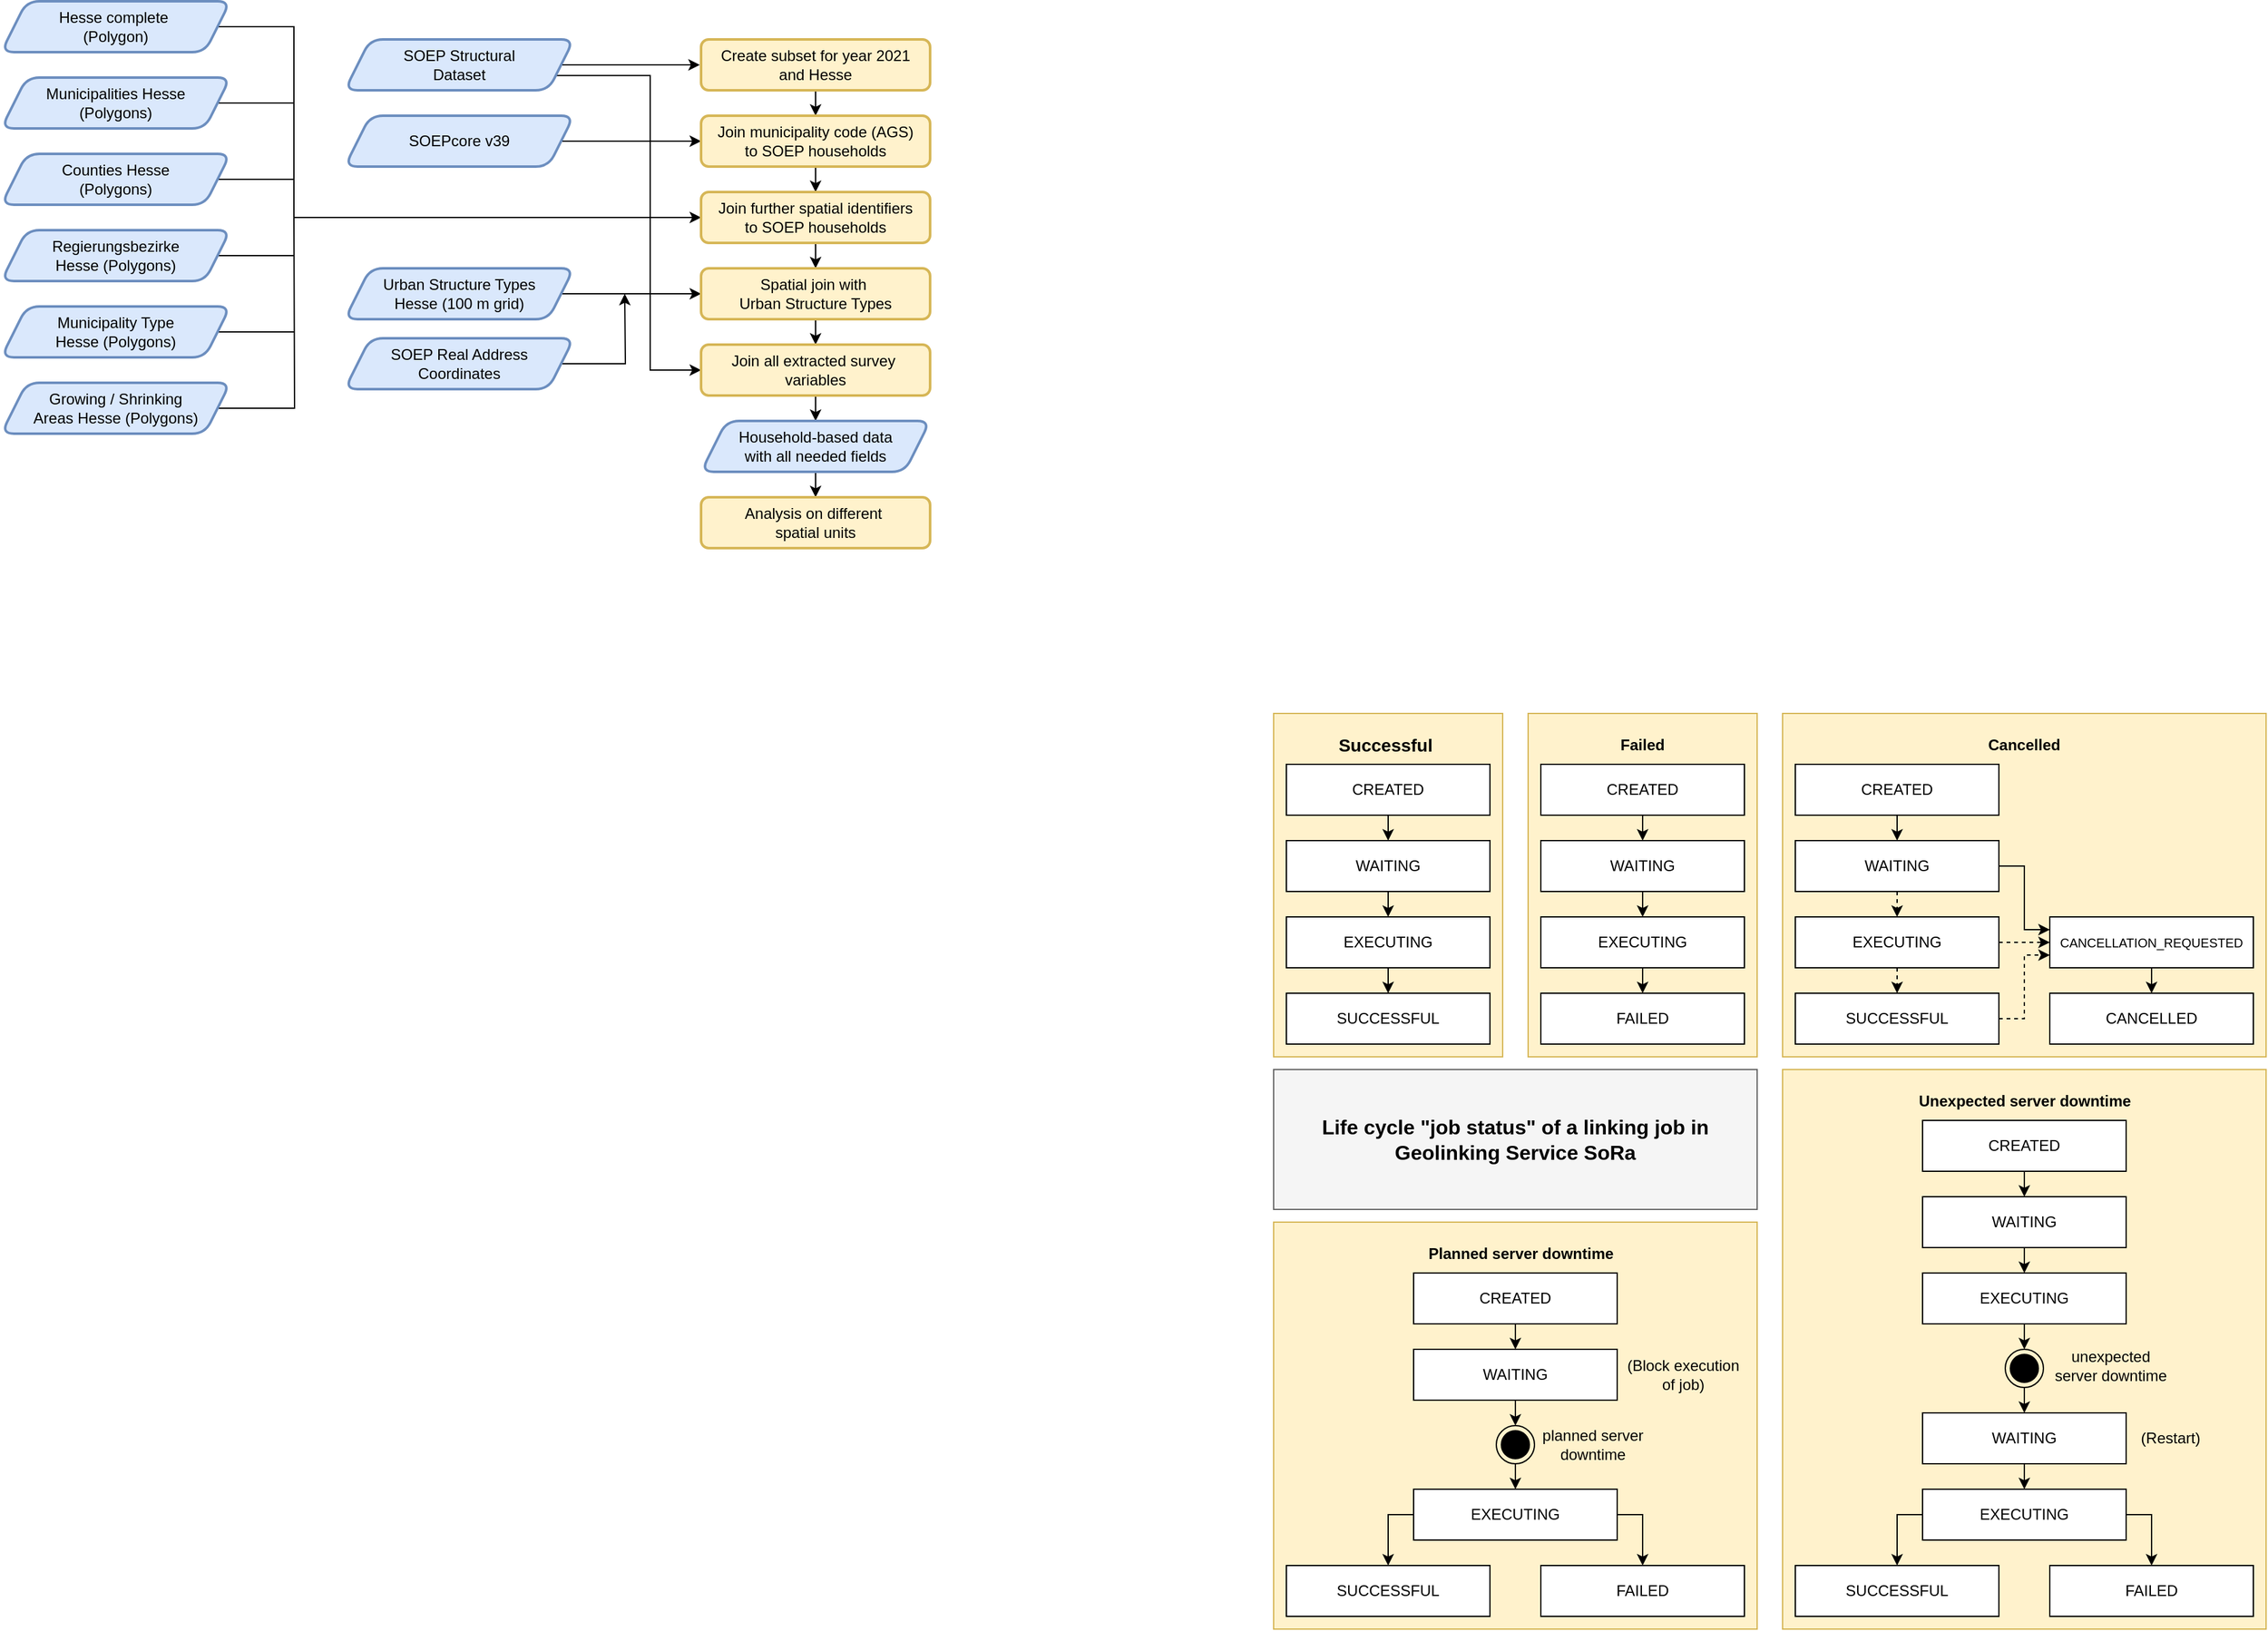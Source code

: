 <mxfile version="28.2.8">
  <diagram name="Seite-1" id="zS-QnQvDe2Hph_ruHdWV">
    <mxGraphModel dx="2477" dy="860" grid="1" gridSize="10" guides="1" tooltips="1" connect="1" arrows="1" fold="1" page="1" pageScale="1" pageWidth="827" pageHeight="1169" math="0" shadow="0">
      <root>
        <mxCell id="0" />
        <mxCell id="1" parent="0" />
        <mxCell id="bYGNK0m0bsK2GhtcvSeD-78" value="" style="whiteSpace=wrap;html=1;fillColor=#f5f5f5;strokeColor=#666666;fontColor=#333333;" parent="1" vertex="1">
          <mxGeometry x="530" y="990" width="380" height="110" as="geometry" />
        </mxCell>
        <mxCell id="bYGNK0m0bsK2GhtcvSeD-77" value="" style="whiteSpace=wrap;html=1;fillColor=#fff2cc;strokeColor=#d6b656;" parent="1" vertex="1">
          <mxGeometry x="930" y="990" width="380" height="440" as="geometry" />
        </mxCell>
        <mxCell id="bYGNK0m0bsK2GhtcvSeD-76" value="" style="whiteSpace=wrap;html=1;fillColor=#fff2cc;strokeColor=#d6b656;" parent="1" vertex="1">
          <mxGeometry x="530" y="1110" width="380" height="320" as="geometry" />
        </mxCell>
        <mxCell id="bYGNK0m0bsK2GhtcvSeD-75" value="" style="whiteSpace=wrap;html=1;fillColor=#fff2cc;strokeColor=#d6b656;" parent="1" vertex="1">
          <mxGeometry x="930" y="710" width="380" height="270" as="geometry" />
        </mxCell>
        <mxCell id="bYGNK0m0bsK2GhtcvSeD-74" value="" style="whiteSpace=wrap;html=1;fillColor=#fff2cc;strokeColor=#d6b656;" parent="1" vertex="1">
          <mxGeometry x="730" y="710" width="180" height="270" as="geometry" />
        </mxCell>
        <mxCell id="bYGNK0m0bsK2GhtcvSeD-73" value="" style="whiteSpace=wrap;html=1;fillColor=#fff2cc;strokeColor=#d6b656;" parent="1" vertex="1">
          <mxGeometry x="530" y="710" width="180" height="270" as="geometry" />
        </mxCell>
        <mxCell id="bYGNK0m0bsK2GhtcvSeD-1" value="CREATED" style="rounded=0;whiteSpace=wrap;html=1;" parent="1" vertex="1">
          <mxGeometry x="540" y="750" width="160" height="40" as="geometry" />
        </mxCell>
        <mxCell id="bYGNK0m0bsK2GhtcvSeD-2" value="WAITING" style="rounded=0;whiteSpace=wrap;html=1;" parent="1" vertex="1">
          <mxGeometry x="540" y="810" width="160" height="40" as="geometry" />
        </mxCell>
        <mxCell id="bYGNK0m0bsK2GhtcvSeD-3" value="EXECUTING" style="rounded=0;whiteSpace=wrap;html=1;" parent="1" vertex="1">
          <mxGeometry x="540" y="870" width="160" height="40" as="geometry" />
        </mxCell>
        <mxCell id="bYGNK0m0bsK2GhtcvSeD-4" value="SUCCESSFUL" style="rounded=0;whiteSpace=wrap;html=1;" parent="1" vertex="1">
          <mxGeometry x="540" y="930" width="160" height="40" as="geometry" />
        </mxCell>
        <mxCell id="bYGNK0m0bsK2GhtcvSeD-28" style="edgeStyle=orthogonalEdgeStyle;rounded=0;orthogonalLoop=1;jettySize=auto;html=1;exitX=0.5;exitY=1;exitDx=0;exitDy=0;entryX=0.5;entryY=0;entryDx=0;entryDy=0;" parent="1" source="bYGNK0m0bsK2GhtcvSeD-5" target="bYGNK0m0bsK2GhtcvSeD-6" edge="1">
          <mxGeometry relative="1" as="geometry" />
        </mxCell>
        <mxCell id="bYGNK0m0bsK2GhtcvSeD-5" value="CREATED" style="rounded=0;whiteSpace=wrap;html=1;" parent="1" vertex="1">
          <mxGeometry x="740" y="750" width="160" height="40" as="geometry" />
        </mxCell>
        <mxCell id="bYGNK0m0bsK2GhtcvSeD-29" style="edgeStyle=orthogonalEdgeStyle;rounded=0;orthogonalLoop=1;jettySize=auto;html=1;exitX=0.5;exitY=1;exitDx=0;exitDy=0;entryX=0.5;entryY=0;entryDx=0;entryDy=0;" parent="1" source="bYGNK0m0bsK2GhtcvSeD-6" target="bYGNK0m0bsK2GhtcvSeD-7" edge="1">
          <mxGeometry relative="1" as="geometry" />
        </mxCell>
        <mxCell id="bYGNK0m0bsK2GhtcvSeD-6" value="WAITING" style="rounded=0;whiteSpace=wrap;html=1;" parent="1" vertex="1">
          <mxGeometry x="740" y="810" width="160" height="40" as="geometry" />
        </mxCell>
        <mxCell id="bYGNK0m0bsK2GhtcvSeD-30" style="edgeStyle=orthogonalEdgeStyle;rounded=0;orthogonalLoop=1;jettySize=auto;html=1;exitX=0.5;exitY=1;exitDx=0;exitDy=0;entryX=0.5;entryY=0;entryDx=0;entryDy=0;" parent="1" source="bYGNK0m0bsK2GhtcvSeD-7" target="bYGNK0m0bsK2GhtcvSeD-8" edge="1">
          <mxGeometry relative="1" as="geometry" />
        </mxCell>
        <mxCell id="bYGNK0m0bsK2GhtcvSeD-7" value="EXECUTING" style="rounded=0;whiteSpace=wrap;html=1;" parent="1" vertex="1">
          <mxGeometry x="740" y="870" width="160" height="40" as="geometry" />
        </mxCell>
        <mxCell id="bYGNK0m0bsK2GhtcvSeD-8" value="FAILED" style="rounded=0;whiteSpace=wrap;html=1;" parent="1" vertex="1">
          <mxGeometry x="740" y="930" width="160" height="40" as="geometry" />
        </mxCell>
        <mxCell id="bYGNK0m0bsK2GhtcvSeD-9" value="" style="endArrow=classic;html=1;rounded=0;exitX=0.5;exitY=1;exitDx=0;exitDy=0;entryX=0.5;entryY=0;entryDx=0;entryDy=0;" parent="1" source="bYGNK0m0bsK2GhtcvSeD-1" target="bYGNK0m0bsK2GhtcvSeD-2" edge="1">
          <mxGeometry width="50" height="50" relative="1" as="geometry">
            <mxPoint x="920" y="920" as="sourcePoint" />
            <mxPoint x="970" y="870" as="targetPoint" />
          </mxGeometry>
        </mxCell>
        <mxCell id="bYGNK0m0bsK2GhtcvSeD-11" value="" style="endArrow=classic;html=1;rounded=0;exitX=0.5;exitY=1;exitDx=0;exitDy=0;entryX=0.5;entryY=0;entryDx=0;entryDy=0;" parent="1" source="bYGNK0m0bsK2GhtcvSeD-2" target="bYGNK0m0bsK2GhtcvSeD-3" edge="1">
          <mxGeometry width="50" height="50" relative="1" as="geometry">
            <mxPoint x="920" y="920" as="sourcePoint" />
            <mxPoint x="970" y="870" as="targetPoint" />
          </mxGeometry>
        </mxCell>
        <mxCell id="bYGNK0m0bsK2GhtcvSeD-12" value="" style="endArrow=classic;html=1;rounded=0;exitX=0.5;exitY=1;exitDx=0;exitDy=0;entryX=0.5;entryY=0;entryDx=0;entryDy=0;" parent="1" source="bYGNK0m0bsK2GhtcvSeD-3" target="bYGNK0m0bsK2GhtcvSeD-4" edge="1">
          <mxGeometry width="50" height="50" relative="1" as="geometry">
            <mxPoint x="920" y="920" as="sourcePoint" />
            <mxPoint x="970" y="870" as="targetPoint" />
          </mxGeometry>
        </mxCell>
        <mxCell id="bYGNK0m0bsK2GhtcvSeD-20" style="edgeStyle=orthogonalEdgeStyle;rounded=0;orthogonalLoop=1;jettySize=auto;html=1;exitX=0.5;exitY=1;exitDx=0;exitDy=0;entryX=0.5;entryY=0;entryDx=0;entryDy=0;" parent="1" source="bYGNK0m0bsK2GhtcvSeD-13" target="bYGNK0m0bsK2GhtcvSeD-14" edge="1">
          <mxGeometry relative="1" as="geometry" />
        </mxCell>
        <mxCell id="bYGNK0m0bsK2GhtcvSeD-13" value="CREATED" style="rounded=0;whiteSpace=wrap;html=1;" parent="1" vertex="1">
          <mxGeometry x="940" y="750" width="160" height="40" as="geometry" />
        </mxCell>
        <mxCell id="bYGNK0m0bsK2GhtcvSeD-21" style="edgeStyle=orthogonalEdgeStyle;rounded=0;orthogonalLoop=1;jettySize=auto;html=1;exitX=0.5;exitY=1;exitDx=0;exitDy=0;entryX=0.5;entryY=0;entryDx=0;entryDy=0;dashed=1;strokeColor=light-dark(#000000,#EDEDED);" parent="1" source="bYGNK0m0bsK2GhtcvSeD-14" target="bYGNK0m0bsK2GhtcvSeD-15" edge="1">
          <mxGeometry relative="1" as="geometry" />
        </mxCell>
        <mxCell id="bYGNK0m0bsK2GhtcvSeD-26" style="edgeStyle=orthogonalEdgeStyle;rounded=0;orthogonalLoop=1;jettySize=auto;html=1;exitX=1;exitY=0.5;exitDx=0;exitDy=0;entryX=0;entryY=0.25;entryDx=0;entryDy=0;" parent="1" source="bYGNK0m0bsK2GhtcvSeD-14" target="bYGNK0m0bsK2GhtcvSeD-18" edge="1">
          <mxGeometry relative="1" as="geometry" />
        </mxCell>
        <mxCell id="bYGNK0m0bsK2GhtcvSeD-14" value="WAITING" style="rounded=0;whiteSpace=wrap;html=1;" parent="1" vertex="1">
          <mxGeometry x="940" y="810" width="160" height="40" as="geometry" />
        </mxCell>
        <mxCell id="bYGNK0m0bsK2GhtcvSeD-22" style="edgeStyle=orthogonalEdgeStyle;rounded=0;orthogonalLoop=1;jettySize=auto;html=1;exitX=0.5;exitY=1;exitDx=0;exitDy=0;entryX=0.5;entryY=0;entryDx=0;entryDy=0;dashed=1;strokeColor=light-dark(#000000,#EDEDED);" parent="1" source="bYGNK0m0bsK2GhtcvSeD-15" target="bYGNK0m0bsK2GhtcvSeD-17" edge="1">
          <mxGeometry relative="1" as="geometry" />
        </mxCell>
        <mxCell id="bYGNK0m0bsK2GhtcvSeD-24" style="edgeStyle=orthogonalEdgeStyle;rounded=0;orthogonalLoop=1;jettySize=auto;html=1;exitX=1;exitY=0.5;exitDx=0;exitDy=0;entryX=0;entryY=0.5;entryDx=0;entryDy=0;strokeColor=light-dark(#000000,#EDEDED);dashed=1;" parent="1" source="bYGNK0m0bsK2GhtcvSeD-15" target="bYGNK0m0bsK2GhtcvSeD-18" edge="1">
          <mxGeometry relative="1" as="geometry" />
        </mxCell>
        <mxCell id="bYGNK0m0bsK2GhtcvSeD-15" value="EXECUTING" style="rounded=0;whiteSpace=wrap;html=1;strokeColor=light-dark(#000000,#EDEDED);fontColor=light-dark(#000000,#EDEDED);" parent="1" vertex="1">
          <mxGeometry x="940" y="870" width="160" height="40" as="geometry" />
        </mxCell>
        <mxCell id="bYGNK0m0bsK2GhtcvSeD-25" style="edgeStyle=orthogonalEdgeStyle;rounded=0;orthogonalLoop=1;jettySize=auto;html=1;exitX=1;exitY=0.5;exitDx=0;exitDy=0;entryX=0;entryY=0.75;entryDx=0;entryDy=0;strokeColor=light-dark(#000000,#EDEDED);dashed=1;" parent="1" source="bYGNK0m0bsK2GhtcvSeD-17" target="bYGNK0m0bsK2GhtcvSeD-18" edge="1">
          <mxGeometry relative="1" as="geometry" />
        </mxCell>
        <mxCell id="bYGNK0m0bsK2GhtcvSeD-17" value="SUCCESSFUL" style="rounded=0;whiteSpace=wrap;html=1;strokeColor=light-dark(#000000,#EDEDED);fontColor=light-dark(#000000,#EDEDED);" parent="1" vertex="1">
          <mxGeometry x="940" y="930" width="160" height="40" as="geometry" />
        </mxCell>
        <mxCell id="bYGNK0m0bsK2GhtcvSeD-27" style="edgeStyle=orthogonalEdgeStyle;rounded=0;orthogonalLoop=1;jettySize=auto;html=1;exitX=0.5;exitY=1;exitDx=0;exitDy=0;entryX=0.5;entryY=0;entryDx=0;entryDy=0;" parent="1" source="bYGNK0m0bsK2GhtcvSeD-18" target="bYGNK0m0bsK2GhtcvSeD-19" edge="1">
          <mxGeometry relative="1" as="geometry" />
        </mxCell>
        <mxCell id="bYGNK0m0bsK2GhtcvSeD-18" value="&lt;font style=&quot;font-size: 10px;&quot;&gt;CANCELLATION_REQUESTED&lt;/font&gt;" style="rounded=0;whiteSpace=wrap;html=1;" parent="1" vertex="1">
          <mxGeometry x="1140" y="870" width="160" height="40" as="geometry" />
        </mxCell>
        <mxCell id="bYGNK0m0bsK2GhtcvSeD-19" value="CANCELLED" style="rounded=0;whiteSpace=wrap;html=1;" parent="1" vertex="1">
          <mxGeometry x="1140" y="930" width="160" height="40" as="geometry" />
        </mxCell>
        <mxCell id="bYGNK0m0bsK2GhtcvSeD-31" value="&lt;font&gt;&lt;span&gt;Life cycle &quot;job status&quot; of a linking job in Geolinking Service SoRa&lt;/span&gt;&lt;/font&gt;" style="text;html=1;align=center;verticalAlign=middle;whiteSpace=wrap;rounded=0;fontSize=16;fontStyle=1" parent="1" vertex="1">
          <mxGeometry x="545" y="1030" width="350" height="30" as="geometry" />
        </mxCell>
        <mxCell id="bYGNK0m0bsK2GhtcvSeD-32" value="CREATED" style="rounded=0;whiteSpace=wrap;html=1;" parent="1" vertex="1">
          <mxGeometry x="640" y="1150" width="160" height="40" as="geometry" />
        </mxCell>
        <mxCell id="bYGNK0m0bsK2GhtcvSeD-48" style="edgeStyle=orthogonalEdgeStyle;rounded=0;orthogonalLoop=1;jettySize=auto;html=1;exitX=0.5;exitY=1;exitDx=0;exitDy=0;entryX=0.5;entryY=0;entryDx=0;entryDy=0;" parent="1" source="bYGNK0m0bsK2GhtcvSeD-33" target="bYGNK0m0bsK2GhtcvSeD-45" edge="1">
          <mxGeometry relative="1" as="geometry" />
        </mxCell>
        <mxCell id="bYGNK0m0bsK2GhtcvSeD-33" value="WAITING" style="rounded=0;whiteSpace=wrap;html=1;" parent="1" vertex="1">
          <mxGeometry x="640" y="1210" width="160" height="40" as="geometry" />
        </mxCell>
        <mxCell id="bYGNK0m0bsK2GhtcvSeD-40" style="edgeStyle=orthogonalEdgeStyle;rounded=0;orthogonalLoop=1;jettySize=auto;html=1;exitX=0;exitY=0.5;exitDx=0;exitDy=0;entryX=0.5;entryY=0;entryDx=0;entryDy=0;" parent="1" source="bYGNK0m0bsK2GhtcvSeD-34" target="bYGNK0m0bsK2GhtcvSeD-35" edge="1">
          <mxGeometry relative="1" as="geometry" />
        </mxCell>
        <mxCell id="bYGNK0m0bsK2GhtcvSeD-41" style="edgeStyle=orthogonalEdgeStyle;rounded=0;orthogonalLoop=1;jettySize=auto;html=1;exitX=1;exitY=0.5;exitDx=0;exitDy=0;entryX=0.5;entryY=0;entryDx=0;entryDy=0;" parent="1" source="bYGNK0m0bsK2GhtcvSeD-34" target="bYGNK0m0bsK2GhtcvSeD-39" edge="1">
          <mxGeometry relative="1" as="geometry" />
        </mxCell>
        <mxCell id="bYGNK0m0bsK2GhtcvSeD-34" value="EXECUTING" style="rounded=0;whiteSpace=wrap;html=1;" parent="1" vertex="1">
          <mxGeometry x="640" y="1320" width="160" height="40" as="geometry" />
        </mxCell>
        <mxCell id="bYGNK0m0bsK2GhtcvSeD-35" value="SUCCESSFUL" style="rounded=0;whiteSpace=wrap;html=1;" parent="1" vertex="1">
          <mxGeometry x="540" y="1380" width="160" height="40" as="geometry" />
        </mxCell>
        <mxCell id="bYGNK0m0bsK2GhtcvSeD-36" value="" style="endArrow=classic;html=1;rounded=0;exitX=0.5;exitY=1;exitDx=0;exitDy=0;entryX=0.5;entryY=0;entryDx=0;entryDy=0;" parent="1" source="bYGNK0m0bsK2GhtcvSeD-32" target="bYGNK0m0bsK2GhtcvSeD-33" edge="1">
          <mxGeometry width="50" height="50" relative="1" as="geometry">
            <mxPoint x="1020" y="1320" as="sourcePoint" />
            <mxPoint x="1070" y="1270" as="targetPoint" />
          </mxGeometry>
        </mxCell>
        <mxCell id="bYGNK0m0bsK2GhtcvSeD-39" value="FAILED" style="rounded=0;whiteSpace=wrap;html=1;" parent="1" vertex="1">
          <mxGeometry x="740" y="1380" width="160" height="40" as="geometry" />
        </mxCell>
        <mxCell id="bYGNK0m0bsK2GhtcvSeD-52" style="edgeStyle=orthogonalEdgeStyle;rounded=0;orthogonalLoop=1;jettySize=auto;html=1;exitX=0.5;exitY=1;exitDx=0;exitDy=0;entryX=0.5;entryY=0;entryDx=0;entryDy=0;" parent="1" source="bYGNK0m0bsK2GhtcvSeD-45" target="bYGNK0m0bsK2GhtcvSeD-34" edge="1">
          <mxGeometry relative="1" as="geometry" />
        </mxCell>
        <mxCell id="bYGNK0m0bsK2GhtcvSeD-45" value="" style="ellipse;html=1;shape=endState;fillColor=strokeColor;" parent="1" vertex="1">
          <mxGeometry x="705" y="1270" width="30" height="30" as="geometry" />
        </mxCell>
        <mxCell id="bYGNK0m0bsK2GhtcvSeD-53" value="CREATED" style="rounded=0;whiteSpace=wrap;html=1;" parent="1" vertex="1">
          <mxGeometry x="1040" y="1030" width="160" height="40" as="geometry" />
        </mxCell>
        <mxCell id="bYGNK0m0bsK2GhtcvSeD-66" style="edgeStyle=orthogonalEdgeStyle;rounded=0;orthogonalLoop=1;jettySize=auto;html=1;exitX=0.5;exitY=1;exitDx=0;exitDy=0;entryX=0.5;entryY=0;entryDx=0;entryDy=0;" parent="1" source="bYGNK0m0bsK2GhtcvSeD-55" target="bYGNK0m0bsK2GhtcvSeD-64" edge="1">
          <mxGeometry relative="1" as="geometry" />
        </mxCell>
        <mxCell id="bYGNK0m0bsK2GhtcvSeD-55" value="WAITING" style="rounded=0;whiteSpace=wrap;html=1;" parent="1" vertex="1">
          <mxGeometry x="1040" y="1090" width="160" height="40" as="geometry" />
        </mxCell>
        <mxCell id="bYGNK0m0bsK2GhtcvSeD-56" style="edgeStyle=orthogonalEdgeStyle;rounded=0;orthogonalLoop=1;jettySize=auto;html=1;exitX=0;exitY=0.5;exitDx=0;exitDy=0;entryX=0.5;entryY=0;entryDx=0;entryDy=0;" parent="1" source="bYGNK0m0bsK2GhtcvSeD-58" target="bYGNK0m0bsK2GhtcvSeD-59" edge="1">
          <mxGeometry relative="1" as="geometry" />
        </mxCell>
        <mxCell id="bYGNK0m0bsK2GhtcvSeD-57" style="edgeStyle=orthogonalEdgeStyle;rounded=0;orthogonalLoop=1;jettySize=auto;html=1;exitX=1;exitY=0.5;exitDx=0;exitDy=0;entryX=0.5;entryY=0;entryDx=0;entryDy=0;" parent="1" source="bYGNK0m0bsK2GhtcvSeD-58" target="bYGNK0m0bsK2GhtcvSeD-61" edge="1">
          <mxGeometry relative="1" as="geometry" />
        </mxCell>
        <mxCell id="bYGNK0m0bsK2GhtcvSeD-58" value="EXECUTING" style="rounded=0;whiteSpace=wrap;html=1;" parent="1" vertex="1">
          <mxGeometry x="1040" y="1320" width="160" height="40" as="geometry" />
        </mxCell>
        <mxCell id="bYGNK0m0bsK2GhtcvSeD-59" value="SUCCESSFUL" style="rounded=0;whiteSpace=wrap;html=1;" parent="1" vertex="1">
          <mxGeometry x="940" y="1380" width="160" height="40" as="geometry" />
        </mxCell>
        <mxCell id="bYGNK0m0bsK2GhtcvSeD-60" value="" style="endArrow=classic;html=1;rounded=0;exitX=0.5;exitY=1;exitDx=0;exitDy=0;entryX=0.5;entryY=0;entryDx=0;entryDy=0;" parent="1" source="bYGNK0m0bsK2GhtcvSeD-53" target="bYGNK0m0bsK2GhtcvSeD-55" edge="1">
          <mxGeometry width="50" height="50" relative="1" as="geometry">
            <mxPoint x="1420" y="1200" as="sourcePoint" />
            <mxPoint x="1470" y="1150" as="targetPoint" />
          </mxGeometry>
        </mxCell>
        <mxCell id="bYGNK0m0bsK2GhtcvSeD-61" value="FAILED" style="rounded=0;whiteSpace=wrap;html=1;" parent="1" vertex="1">
          <mxGeometry x="1140" y="1380" width="160" height="40" as="geometry" />
        </mxCell>
        <mxCell id="bYGNK0m0bsK2GhtcvSeD-69" style="edgeStyle=orthogonalEdgeStyle;rounded=0;orthogonalLoop=1;jettySize=auto;html=1;exitX=0.5;exitY=1;exitDx=0;exitDy=0;entryX=0.5;entryY=0;entryDx=0;entryDy=0;" parent="1" source="bYGNK0m0bsK2GhtcvSeD-63" target="bYGNK0m0bsK2GhtcvSeD-65" edge="1">
          <mxGeometry relative="1" as="geometry" />
        </mxCell>
        <mxCell id="bYGNK0m0bsK2GhtcvSeD-63" value="" style="ellipse;html=1;shape=endState;fillColor=strokeColor;" parent="1" vertex="1">
          <mxGeometry x="1105" y="1210" width="30" height="30" as="geometry" />
        </mxCell>
        <mxCell id="bYGNK0m0bsK2GhtcvSeD-68" style="edgeStyle=orthogonalEdgeStyle;rounded=0;orthogonalLoop=1;jettySize=auto;html=1;exitX=0.5;exitY=1;exitDx=0;exitDy=0;entryX=0.5;entryY=0;entryDx=0;entryDy=0;" parent="1" source="bYGNK0m0bsK2GhtcvSeD-64" target="bYGNK0m0bsK2GhtcvSeD-63" edge="1">
          <mxGeometry relative="1" as="geometry" />
        </mxCell>
        <mxCell id="bYGNK0m0bsK2GhtcvSeD-64" value="EXECUTING" style="rounded=0;whiteSpace=wrap;html=1;" parent="1" vertex="1">
          <mxGeometry x="1040" y="1150" width="160" height="40" as="geometry" />
        </mxCell>
        <mxCell id="bYGNK0m0bsK2GhtcvSeD-70" style="edgeStyle=orthogonalEdgeStyle;rounded=0;orthogonalLoop=1;jettySize=auto;html=1;exitX=0.5;exitY=1;exitDx=0;exitDy=0;entryX=0.5;entryY=0;entryDx=0;entryDy=0;" parent="1" source="bYGNK0m0bsK2GhtcvSeD-65" target="bYGNK0m0bsK2GhtcvSeD-58" edge="1">
          <mxGeometry relative="1" as="geometry" />
        </mxCell>
        <mxCell id="bYGNK0m0bsK2GhtcvSeD-65" value="WAITING" style="rounded=0;whiteSpace=wrap;html=1;" parent="1" vertex="1">
          <mxGeometry x="1040" y="1260" width="160" height="40" as="geometry" />
        </mxCell>
        <mxCell id="bYGNK0m0bsK2GhtcvSeD-71" value="planned server downtime" style="text;html=1;align=center;verticalAlign=middle;whiteSpace=wrap;rounded=0;" parent="1" vertex="1">
          <mxGeometry x="736" y="1270" width="90" height="30" as="geometry" />
        </mxCell>
        <mxCell id="bYGNK0m0bsK2GhtcvSeD-72" value="unexpected server downtime" style="text;html=1;align=center;verticalAlign=middle;whiteSpace=wrap;rounded=0;" parent="1" vertex="1">
          <mxGeometry x="1138" y="1208" width="100" height="30" as="geometry" />
        </mxCell>
        <mxCell id="bYGNK0m0bsK2GhtcvSeD-79" value="(Restart)" style="text;html=1;align=center;verticalAlign=middle;whiteSpace=wrap;rounded=0;" parent="1" vertex="1">
          <mxGeometry x="1200" y="1265" width="70" height="30" as="geometry" />
        </mxCell>
        <mxCell id="bYGNK0m0bsK2GhtcvSeD-80" value="(Block execution of job)" style="text;html=1;align=center;verticalAlign=middle;whiteSpace=wrap;rounded=0;" parent="1" vertex="1">
          <mxGeometry x="804" y="1215" width="96" height="30" as="geometry" />
        </mxCell>
        <mxCell id="bYGNK0m0bsK2GhtcvSeD-81" value="&lt;font style=&quot;font-size: 14px;&quot;&gt;Successful&amp;nbsp;&lt;/font&gt;" style="text;html=1;align=center;verticalAlign=middle;whiteSpace=wrap;rounded=0;fontStyle=1" parent="1" vertex="1">
          <mxGeometry x="572" y="720" width="96" height="30" as="geometry" />
        </mxCell>
        <mxCell id="bYGNK0m0bsK2GhtcvSeD-82" value="Failed" style="text;html=1;align=center;verticalAlign=middle;whiteSpace=wrap;rounded=0;fontStyle=1" parent="1" vertex="1">
          <mxGeometry x="772" y="720" width="96" height="30" as="geometry" />
        </mxCell>
        <mxCell id="bYGNK0m0bsK2GhtcvSeD-83" value="Cancelled" style="text;html=1;align=center;verticalAlign=middle;whiteSpace=wrap;rounded=0;fontStyle=1" parent="1" vertex="1">
          <mxGeometry x="1072" y="720" width="96" height="30" as="geometry" />
        </mxCell>
        <mxCell id="bYGNK0m0bsK2GhtcvSeD-84" value="Planned server downtime" style="text;html=1;align=center;verticalAlign=middle;whiteSpace=wrap;rounded=0;fontStyle=1" parent="1" vertex="1">
          <mxGeometry x="649" y="1120" width="151" height="30" as="geometry" />
        </mxCell>
        <mxCell id="bYGNK0m0bsK2GhtcvSeD-85" value="Unexpected server downtime" style="text;html=1;align=center;verticalAlign=middle;whiteSpace=wrap;rounded=0;fontStyle=1" parent="1" vertex="1">
          <mxGeometry x="1034.75" y="1000" width="170.5" height="30" as="geometry" />
        </mxCell>
        <mxCell id="sy46qdf4OJB5Sf921RLo-18" style="edgeStyle=orthogonalEdgeStyle;rounded=0;orthogonalLoop=1;jettySize=auto;html=1;exitX=1;exitY=0.5;exitDx=0;exitDy=0;entryX=0;entryY=0.5;entryDx=0;entryDy=0;" edge="1" parent="1" source="sy46qdf4OJB5Sf921RLo-1" target="sy46qdf4OJB5Sf921RLo-11">
          <mxGeometry relative="1" as="geometry" />
        </mxCell>
        <mxCell id="sy46qdf4OJB5Sf921RLo-22" style="edgeStyle=orthogonalEdgeStyle;rounded=0;orthogonalLoop=1;jettySize=auto;html=1;exitX=1;exitY=0.75;exitDx=0;exitDy=0;entryX=0;entryY=0.5;entryDx=0;entryDy=0;" edge="1" parent="1" source="sy46qdf4OJB5Sf921RLo-1" target="sy46qdf4OJB5Sf921RLo-20">
          <mxGeometry relative="1" as="geometry">
            <Array as="points">
              <mxPoint x="40" y="208" />
              <mxPoint x="40" y="440" />
            </Array>
          </mxGeometry>
        </mxCell>
        <mxCell id="sy46qdf4OJB5Sf921RLo-1" value="SOEP Structural&lt;br&gt;Dataset" style="shape=parallelogram;perimeter=parallelogramPerimeter;whiteSpace=wrap;html=1;fixedSize=1;rounded=1;strokeWidth=2;fillColor=#dae8fc;strokeColor=#6c8ebf;" vertex="1" parent="1">
          <mxGeometry x="-200" y="180" width="180" height="40" as="geometry" />
        </mxCell>
        <mxCell id="sy46qdf4OJB5Sf921RLo-19" style="edgeStyle=orthogonalEdgeStyle;rounded=0;orthogonalLoop=1;jettySize=auto;html=1;exitX=1;exitY=0.5;exitDx=0;exitDy=0;entryX=0;entryY=0.5;entryDx=0;entryDy=0;" edge="1" parent="1" source="sy46qdf4OJB5Sf921RLo-2" target="sy46qdf4OJB5Sf921RLo-13">
          <mxGeometry relative="1" as="geometry" />
        </mxCell>
        <mxCell id="sy46qdf4OJB5Sf921RLo-2" value="SOEPcore v39" style="shape=parallelogram;perimeter=parallelogramPerimeter;whiteSpace=wrap;html=1;fixedSize=1;rounded=1;strokeWidth=2;fillColor=#dae8fc;strokeColor=#6c8ebf;" vertex="1" parent="1">
          <mxGeometry x="-200" y="240" width="180" height="40" as="geometry" />
        </mxCell>
        <mxCell id="sy46qdf4OJB5Sf921RLo-17" style="edgeStyle=orthogonalEdgeStyle;rounded=0;orthogonalLoop=1;jettySize=auto;html=1;exitX=1;exitY=0.5;exitDx=0;exitDy=0;" edge="1" parent="1" source="sy46qdf4OJB5Sf921RLo-3">
          <mxGeometry relative="1" as="geometry">
            <mxPoint x="20" y="380" as="targetPoint" />
          </mxGeometry>
        </mxCell>
        <mxCell id="sy46qdf4OJB5Sf921RLo-3" value="SOEP Real Address&lt;br&gt;Coordinates" style="shape=parallelogram;perimeter=parallelogramPerimeter;whiteSpace=wrap;html=1;fixedSize=1;rounded=1;strokeWidth=2;fillColor=#dae8fc;strokeColor=#6c8ebf;" vertex="1" parent="1">
          <mxGeometry x="-200" y="415" width="180" height="40" as="geometry" />
        </mxCell>
        <mxCell id="sy46qdf4OJB5Sf921RLo-30" style="edgeStyle=orthogonalEdgeStyle;rounded=0;orthogonalLoop=1;jettySize=auto;html=1;exitX=1;exitY=0.5;exitDx=0;exitDy=0;entryX=0;entryY=0.5;entryDx=0;entryDy=0;" edge="1" parent="1" source="sy46qdf4OJB5Sf921RLo-4" target="sy46qdf4OJB5Sf921RLo-14">
          <mxGeometry relative="1" as="geometry">
            <Array as="points">
              <mxPoint x="-240" y="170" />
              <mxPoint x="-240" y="320" />
            </Array>
          </mxGeometry>
        </mxCell>
        <mxCell id="sy46qdf4OJB5Sf921RLo-4" value="Hesse complete&amp;nbsp;&lt;br&gt;(Polygon)" style="shape=parallelogram;perimeter=parallelogramPerimeter;whiteSpace=wrap;html=1;fixedSize=1;rounded=1;strokeWidth=2;fillColor=#dae8fc;strokeColor=#6c8ebf;" vertex="1" parent="1">
          <mxGeometry x="-470" y="150" width="180" height="40" as="geometry" />
        </mxCell>
        <mxCell id="sy46qdf4OJB5Sf921RLo-36" style="edgeStyle=orthogonalEdgeStyle;rounded=0;orthogonalLoop=1;jettySize=auto;html=1;exitX=1;exitY=0.5;exitDx=0;exitDy=0;endArrow=none;endFill=0;" edge="1" parent="1" source="sy46qdf4OJB5Sf921RLo-5">
          <mxGeometry relative="1" as="geometry">
            <mxPoint x="-240" y="230" as="targetPoint" />
          </mxGeometry>
        </mxCell>
        <mxCell id="sy46qdf4OJB5Sf921RLo-5" value="Municipalities Hesse&lt;br&gt;(Polygons)" style="shape=parallelogram;perimeter=parallelogramPerimeter;whiteSpace=wrap;html=1;fixedSize=1;rounded=1;strokeWidth=2;fillColor=#dae8fc;strokeColor=#6c8ebf;" vertex="1" parent="1">
          <mxGeometry x="-470" y="210" width="180" height="40" as="geometry" />
        </mxCell>
        <mxCell id="sy46qdf4OJB5Sf921RLo-35" style="edgeStyle=orthogonalEdgeStyle;rounded=0;orthogonalLoop=1;jettySize=auto;html=1;exitX=1;exitY=0.5;exitDx=0;exitDy=0;endArrow=none;endFill=0;" edge="1" parent="1" source="sy46qdf4OJB5Sf921RLo-6">
          <mxGeometry relative="1" as="geometry">
            <mxPoint x="-240" y="290" as="targetPoint" />
          </mxGeometry>
        </mxCell>
        <mxCell id="sy46qdf4OJB5Sf921RLo-6" value="Counties Hesse&lt;br&gt;(Polygons)" style="shape=parallelogram;perimeter=parallelogramPerimeter;whiteSpace=wrap;html=1;fixedSize=1;rounded=1;strokeWidth=2;fillColor=#dae8fc;strokeColor=#6c8ebf;" vertex="1" parent="1">
          <mxGeometry x="-470" y="270" width="180" height="40" as="geometry" />
        </mxCell>
        <mxCell id="sy46qdf4OJB5Sf921RLo-33" style="edgeStyle=orthogonalEdgeStyle;rounded=0;orthogonalLoop=1;jettySize=auto;html=1;exitX=1;exitY=0.5;exitDx=0;exitDy=0;endArrow=none;endFill=0;" edge="1" parent="1" source="sy46qdf4OJB5Sf921RLo-7">
          <mxGeometry relative="1" as="geometry">
            <mxPoint x="-240" y="350" as="targetPoint" />
          </mxGeometry>
        </mxCell>
        <mxCell id="sy46qdf4OJB5Sf921RLo-7" value="Regierungsbezirke&lt;br&gt;Hesse (Polygons)" style="shape=parallelogram;perimeter=parallelogramPerimeter;whiteSpace=wrap;html=1;fixedSize=1;rounded=1;strokeWidth=2;fillColor=#dae8fc;strokeColor=#6c8ebf;" vertex="1" parent="1">
          <mxGeometry x="-470" y="330" width="180" height="40" as="geometry" />
        </mxCell>
        <mxCell id="sy46qdf4OJB5Sf921RLo-34" style="edgeStyle=orthogonalEdgeStyle;rounded=0;orthogonalLoop=1;jettySize=auto;html=1;exitX=1;exitY=0.5;exitDx=0;exitDy=0;endArrow=none;endFill=0;" edge="1" parent="1" source="sy46qdf4OJB5Sf921RLo-8">
          <mxGeometry relative="1" as="geometry">
            <mxPoint x="-240" y="410" as="targetPoint" />
          </mxGeometry>
        </mxCell>
        <mxCell id="sy46qdf4OJB5Sf921RLo-8" value="Municipality Type&lt;br&gt;Hesse (Polygons)" style="shape=parallelogram;perimeter=parallelogramPerimeter;whiteSpace=wrap;html=1;fixedSize=1;rounded=1;strokeWidth=2;fillColor=#dae8fc;strokeColor=#6c8ebf;" vertex="1" parent="1">
          <mxGeometry x="-470" y="390" width="180" height="40" as="geometry" />
        </mxCell>
        <mxCell id="sy46qdf4OJB5Sf921RLo-31" style="edgeStyle=orthogonalEdgeStyle;rounded=0;orthogonalLoop=1;jettySize=auto;html=1;exitX=1;exitY=0.5;exitDx=0;exitDy=0;endArrow=none;endFill=0;" edge="1" parent="1" source="sy46qdf4OJB5Sf921RLo-9">
          <mxGeometry relative="1" as="geometry">
            <mxPoint x="-240" y="320" as="targetPoint" />
          </mxGeometry>
        </mxCell>
        <mxCell id="sy46qdf4OJB5Sf921RLo-9" value="Growing / Shrinking&lt;br&gt;Areas Hesse (Polygons)" style="shape=parallelogram;perimeter=parallelogramPerimeter;whiteSpace=wrap;html=1;fixedSize=1;rounded=1;strokeWidth=2;fillColor=#dae8fc;strokeColor=#6c8ebf;" vertex="1" parent="1">
          <mxGeometry x="-470" y="450" width="180" height="40" as="geometry" />
        </mxCell>
        <mxCell id="sy46qdf4OJB5Sf921RLo-16" style="edgeStyle=orthogonalEdgeStyle;rounded=0;orthogonalLoop=1;jettySize=auto;html=1;exitX=1;exitY=0.5;exitDx=0;exitDy=0;entryX=0;entryY=0.5;entryDx=0;entryDy=0;" edge="1" parent="1" source="sy46qdf4OJB5Sf921RLo-10" target="sy46qdf4OJB5Sf921RLo-15">
          <mxGeometry relative="1" as="geometry" />
        </mxCell>
        <mxCell id="sy46qdf4OJB5Sf921RLo-10" value="Urban Structure Types&lt;br&gt;Hesse (100 m grid)" style="shape=parallelogram;perimeter=parallelogramPerimeter;whiteSpace=wrap;html=1;fixedSize=1;rounded=1;strokeWidth=2;fillColor=#dae8fc;strokeColor=#6c8ebf;" vertex="1" parent="1">
          <mxGeometry x="-200" y="360" width="180" height="40" as="geometry" />
        </mxCell>
        <mxCell id="sy46qdf4OJB5Sf921RLo-23" style="edgeStyle=orthogonalEdgeStyle;rounded=0;orthogonalLoop=1;jettySize=auto;html=1;exitX=0.5;exitY=1;exitDx=0;exitDy=0;entryX=0.5;entryY=0;entryDx=0;entryDy=0;" edge="1" parent="1" source="sy46qdf4OJB5Sf921RLo-11" target="sy46qdf4OJB5Sf921RLo-13">
          <mxGeometry relative="1" as="geometry" />
        </mxCell>
        <mxCell id="sy46qdf4OJB5Sf921RLo-11" value="Create subset for year 2021&lt;br&gt;and Hesse" style="rounded=1;whiteSpace=wrap;html=1;perimeterSpacing=1;strokeWidth=2;fillColor=#fff2cc;strokeColor=#d6b656;" vertex="1" parent="1">
          <mxGeometry x="80" y="180" width="180" height="40" as="geometry" />
        </mxCell>
        <mxCell id="sy46qdf4OJB5Sf921RLo-24" style="edgeStyle=orthogonalEdgeStyle;rounded=0;orthogonalLoop=1;jettySize=auto;html=1;exitX=0.5;exitY=1;exitDx=0;exitDy=0;entryX=0.5;entryY=0;entryDx=0;entryDy=0;" edge="1" parent="1" source="sy46qdf4OJB5Sf921RLo-13" target="sy46qdf4OJB5Sf921RLo-14">
          <mxGeometry relative="1" as="geometry" />
        </mxCell>
        <mxCell id="sy46qdf4OJB5Sf921RLo-13" value="Join municipality code (AGS)&lt;br&gt;to SOEP households" style="rounded=1;whiteSpace=wrap;html=1;strokeWidth=2;fillColor=#fff2cc;strokeColor=#d6b656;" vertex="1" parent="1">
          <mxGeometry x="80" y="240" width="180" height="40" as="geometry" />
        </mxCell>
        <mxCell id="sy46qdf4OJB5Sf921RLo-25" style="edgeStyle=orthogonalEdgeStyle;rounded=0;orthogonalLoop=1;jettySize=auto;html=1;exitX=0.5;exitY=1;exitDx=0;exitDy=0;entryX=0.5;entryY=0;entryDx=0;entryDy=0;" edge="1" parent="1" source="sy46qdf4OJB5Sf921RLo-14" target="sy46qdf4OJB5Sf921RLo-15">
          <mxGeometry relative="1" as="geometry" />
        </mxCell>
        <mxCell id="sy46qdf4OJB5Sf921RLo-14" value="Join further spatial identifiers&lt;br&gt;to SOEP households" style="rounded=1;whiteSpace=wrap;html=1;strokeWidth=2;fillColor=#fff2cc;strokeColor=#d6b656;" vertex="1" parent="1">
          <mxGeometry x="80" y="300" width="180" height="40" as="geometry" />
        </mxCell>
        <mxCell id="sy46qdf4OJB5Sf921RLo-26" style="edgeStyle=orthogonalEdgeStyle;rounded=0;orthogonalLoop=1;jettySize=auto;html=1;exitX=0.5;exitY=1;exitDx=0;exitDy=0;entryX=0.5;entryY=0;entryDx=0;entryDy=0;" edge="1" parent="1" source="sy46qdf4OJB5Sf921RLo-15" target="sy46qdf4OJB5Sf921RLo-20">
          <mxGeometry relative="1" as="geometry" />
        </mxCell>
        <mxCell id="sy46qdf4OJB5Sf921RLo-15" value="Spatial join with&amp;nbsp;&lt;br&gt;Urban Structure Types" style="rounded=1;whiteSpace=wrap;html=1;strokeWidth=2;fillColor=#fff2cc;strokeColor=#d6b656;" vertex="1" parent="1">
          <mxGeometry x="80" y="360" width="180" height="40" as="geometry" />
        </mxCell>
        <mxCell id="sy46qdf4OJB5Sf921RLo-27" style="edgeStyle=orthogonalEdgeStyle;rounded=0;orthogonalLoop=1;jettySize=auto;html=1;exitX=0.5;exitY=1;exitDx=0;exitDy=0;entryX=0.5;entryY=0;entryDx=0;entryDy=0;" edge="1" parent="1" source="sy46qdf4OJB5Sf921RLo-20" target="sy46qdf4OJB5Sf921RLo-21">
          <mxGeometry relative="1" as="geometry" />
        </mxCell>
        <mxCell id="sy46qdf4OJB5Sf921RLo-20" value="Join all extracted survey&amp;nbsp;&lt;br&gt;variables" style="rounded=1;whiteSpace=wrap;html=1;strokeWidth=2;fillColor=#fff2cc;strokeColor=#d6b656;" vertex="1" parent="1">
          <mxGeometry x="80" y="420" width="180" height="40" as="geometry" />
        </mxCell>
        <mxCell id="sy46qdf4OJB5Sf921RLo-29" style="edgeStyle=orthogonalEdgeStyle;rounded=0;orthogonalLoop=1;jettySize=auto;html=1;exitX=0.5;exitY=1;exitDx=0;exitDy=0;entryX=0.5;entryY=0;entryDx=0;entryDy=0;" edge="1" parent="1" source="sy46qdf4OJB5Sf921RLo-21" target="sy46qdf4OJB5Sf921RLo-28">
          <mxGeometry relative="1" as="geometry" />
        </mxCell>
        <mxCell id="sy46qdf4OJB5Sf921RLo-21" value="Household-based data&lt;br&gt;with all needed fields" style="shape=parallelogram;perimeter=parallelogramPerimeter;whiteSpace=wrap;html=1;fixedSize=1;rounded=1;strokeWidth=2;fillColor=#dae8fc;strokeColor=#6c8ebf;" vertex="1" parent="1">
          <mxGeometry x="80" y="480" width="180" height="40" as="geometry" />
        </mxCell>
        <mxCell id="sy46qdf4OJB5Sf921RLo-28" value="Analysis on different&amp;nbsp;&lt;br&gt;spatial units" style="rounded=1;whiteSpace=wrap;html=1;strokeWidth=2;fillColor=#fff2cc;strokeColor=#d6b656;" vertex="1" parent="1">
          <mxGeometry x="80" y="540" width="180" height="40" as="geometry" />
        </mxCell>
      </root>
    </mxGraphModel>
  </diagram>
</mxfile>
